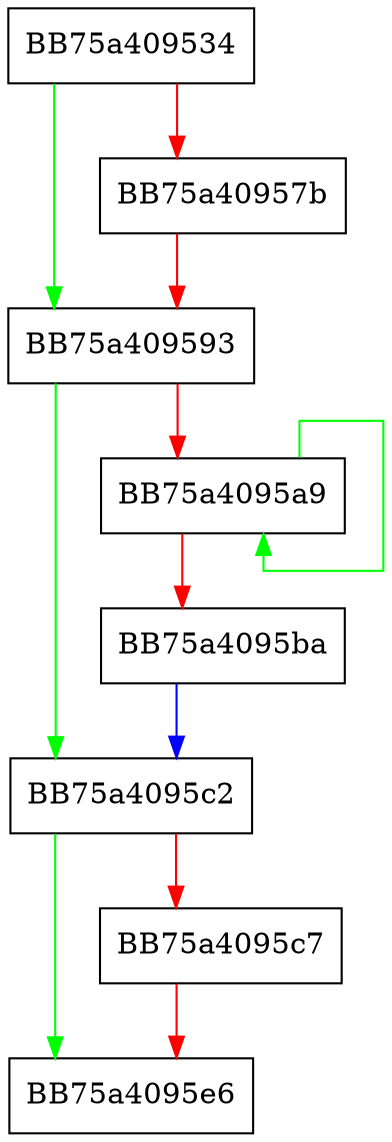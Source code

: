 digraph RunUpdateCallbacks {
  node [shape="box"];
  graph [splines=ortho];
  BB75a409534 -> BB75a409593 [color="green"];
  BB75a409534 -> BB75a40957b [color="red"];
  BB75a40957b -> BB75a409593 [color="red"];
  BB75a409593 -> BB75a4095c2 [color="green"];
  BB75a409593 -> BB75a4095a9 [color="red"];
  BB75a4095a9 -> BB75a4095a9 [color="green"];
  BB75a4095a9 -> BB75a4095ba [color="red"];
  BB75a4095ba -> BB75a4095c2 [color="blue"];
  BB75a4095c2 -> BB75a4095e6 [color="green"];
  BB75a4095c2 -> BB75a4095c7 [color="red"];
  BB75a4095c7 -> BB75a4095e6 [color="red"];
}